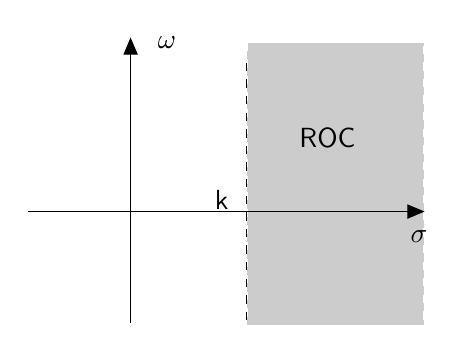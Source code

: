 \begin{tikzpicture}[y=-1cm]
\sf
\path[draw=white,fill=black!20,dashed] (4.467,0.633) rectangle (6.711,4.222);
\draw[arrows=-triangle 45,black] (2.989,4.189) -- (2.989,0.567);
\draw[arrows=-triangle 45,black] (1.689,2.778) -- (6.722,2.778);
\draw[dashed,black] (4.456,0.889) -- (4.456,4.222);
\path (6.422,3.167) node[text=black,anchor=base west] {$\sigma$};
\path (3.211,0.711) node[text=black,anchor=base west] {$\omega$};
\path (4.356,2.756) node[text=black,anchor=base east] {k};
\path (5.489,1.967) node[text=black,anchor=base] {ROC};

\end{tikzpicture}%

%% Configure (x)emacs for this file ...
%% Local Variables:
%% mode: latex
%% End: